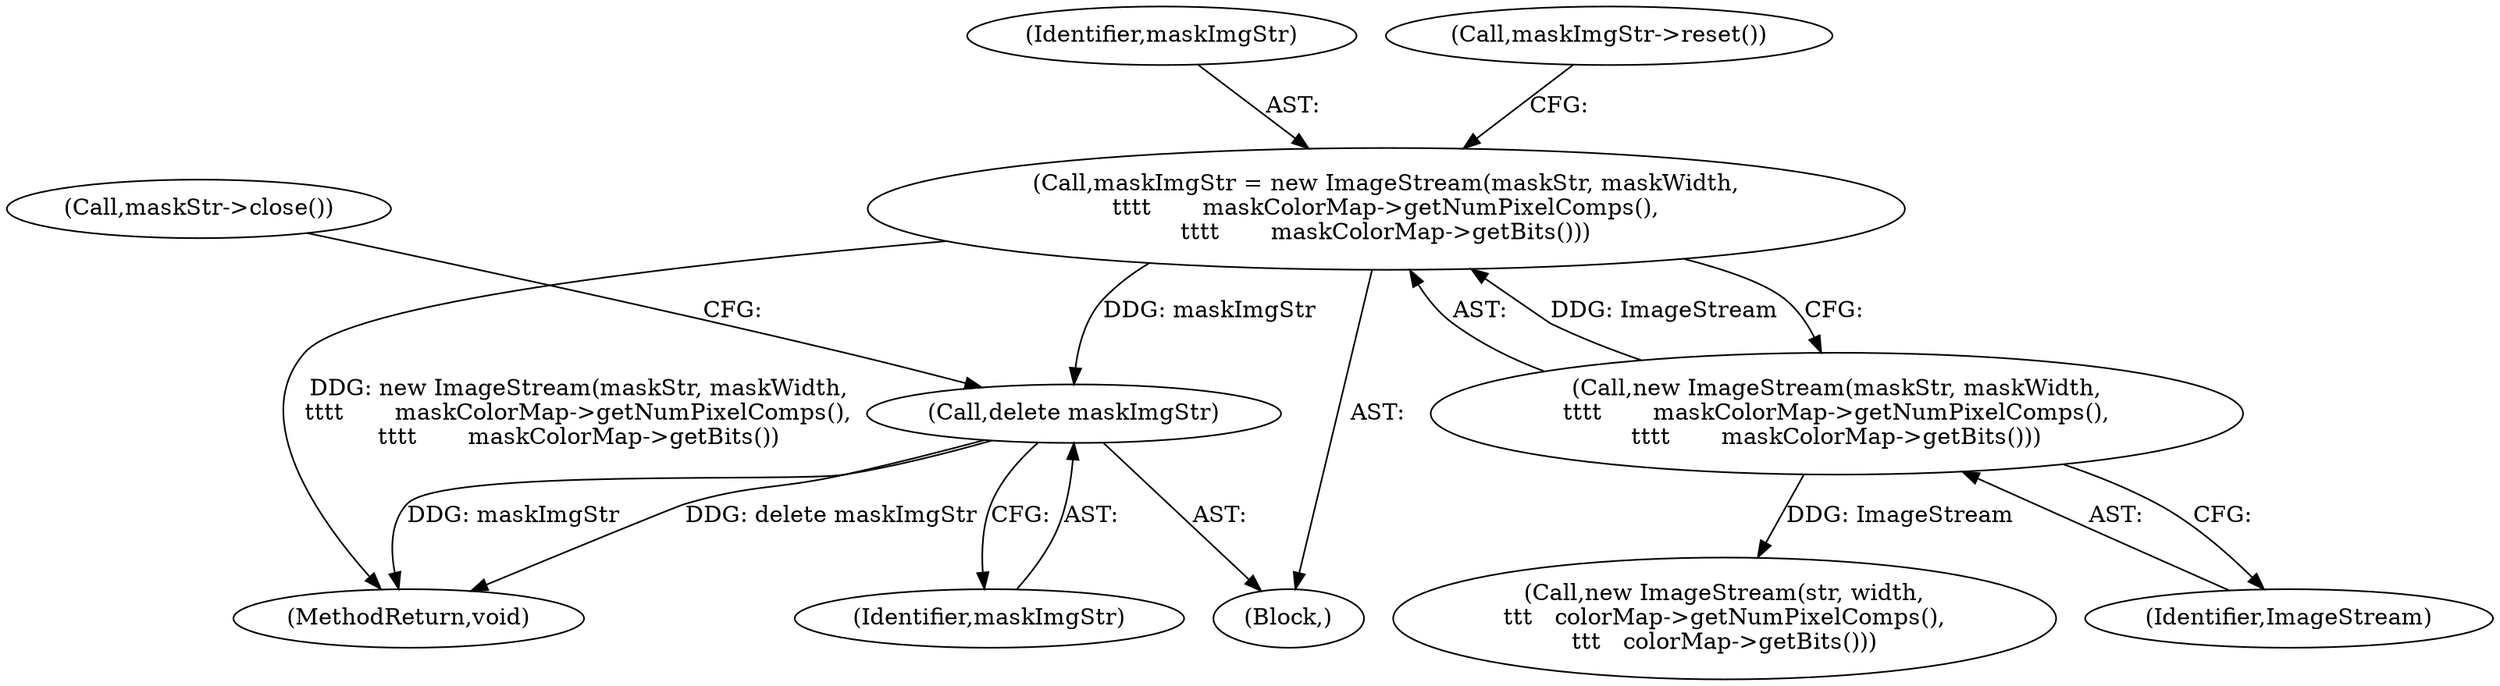 digraph "0_poppler_7b2d314a61fd0e12f47c62996cb49ec0d1ba747a_3@API" {
"1000178" [label="(Call,delete maskImgStr)"];
"1000117" [label="(Call,maskImgStr = new ImageStream(maskStr, maskWidth,\n\t\t\t\t       maskColorMap->getNumPixelComps(),\n\t\t\t\t       maskColorMap->getBits()))"];
"1000119" [label="(Call,new ImageStream(maskStr, maskWidth,\n\t\t\t\t       maskColorMap->getNumPixelComps(),\n\t\t\t\t       maskColorMap->getBits()))"];
"1000351" [label="(MethodReturn,void)"];
"1000118" [label="(Identifier,maskImgStr)"];
"1000120" [label="(Identifier,ImageStream)"];
"1000117" [label="(Call,maskImgStr = new ImageStream(maskStr, maskWidth,\n\t\t\t\t       maskColorMap->getNumPixelComps(),\n\t\t\t\t       maskColorMap->getBits()))"];
"1000179" [label="(Identifier,maskImgStr)"];
"1000178" [label="(Call,delete maskImgStr)"];
"1000121" [label="(Call,maskImgStr->reset())"];
"1000201" [label="(Call,new ImageStream(str, width,\n\t\t\t   colorMap->getNumPixelComps(),\n\t\t\t   colorMap->getBits()))"];
"1000115" [label="(Block,)"];
"1000119" [label="(Call,new ImageStream(maskStr, maskWidth,\n\t\t\t\t       maskColorMap->getNumPixelComps(),\n\t\t\t\t       maskColorMap->getBits()))"];
"1000180" [label="(Call,maskStr->close())"];
"1000178" -> "1000115"  [label="AST: "];
"1000178" -> "1000179"  [label="CFG: "];
"1000179" -> "1000178"  [label="AST: "];
"1000180" -> "1000178"  [label="CFG: "];
"1000178" -> "1000351"  [label="DDG: delete maskImgStr"];
"1000178" -> "1000351"  [label="DDG: maskImgStr"];
"1000117" -> "1000178"  [label="DDG: maskImgStr"];
"1000117" -> "1000115"  [label="AST: "];
"1000117" -> "1000119"  [label="CFG: "];
"1000118" -> "1000117"  [label="AST: "];
"1000119" -> "1000117"  [label="AST: "];
"1000121" -> "1000117"  [label="CFG: "];
"1000117" -> "1000351"  [label="DDG: new ImageStream(maskStr, maskWidth,\n\t\t\t\t       maskColorMap->getNumPixelComps(),\n\t\t\t\t       maskColorMap->getBits())"];
"1000119" -> "1000117"  [label="DDG: ImageStream"];
"1000119" -> "1000120"  [label="CFG: "];
"1000120" -> "1000119"  [label="AST: "];
"1000119" -> "1000201"  [label="DDG: ImageStream"];
}
